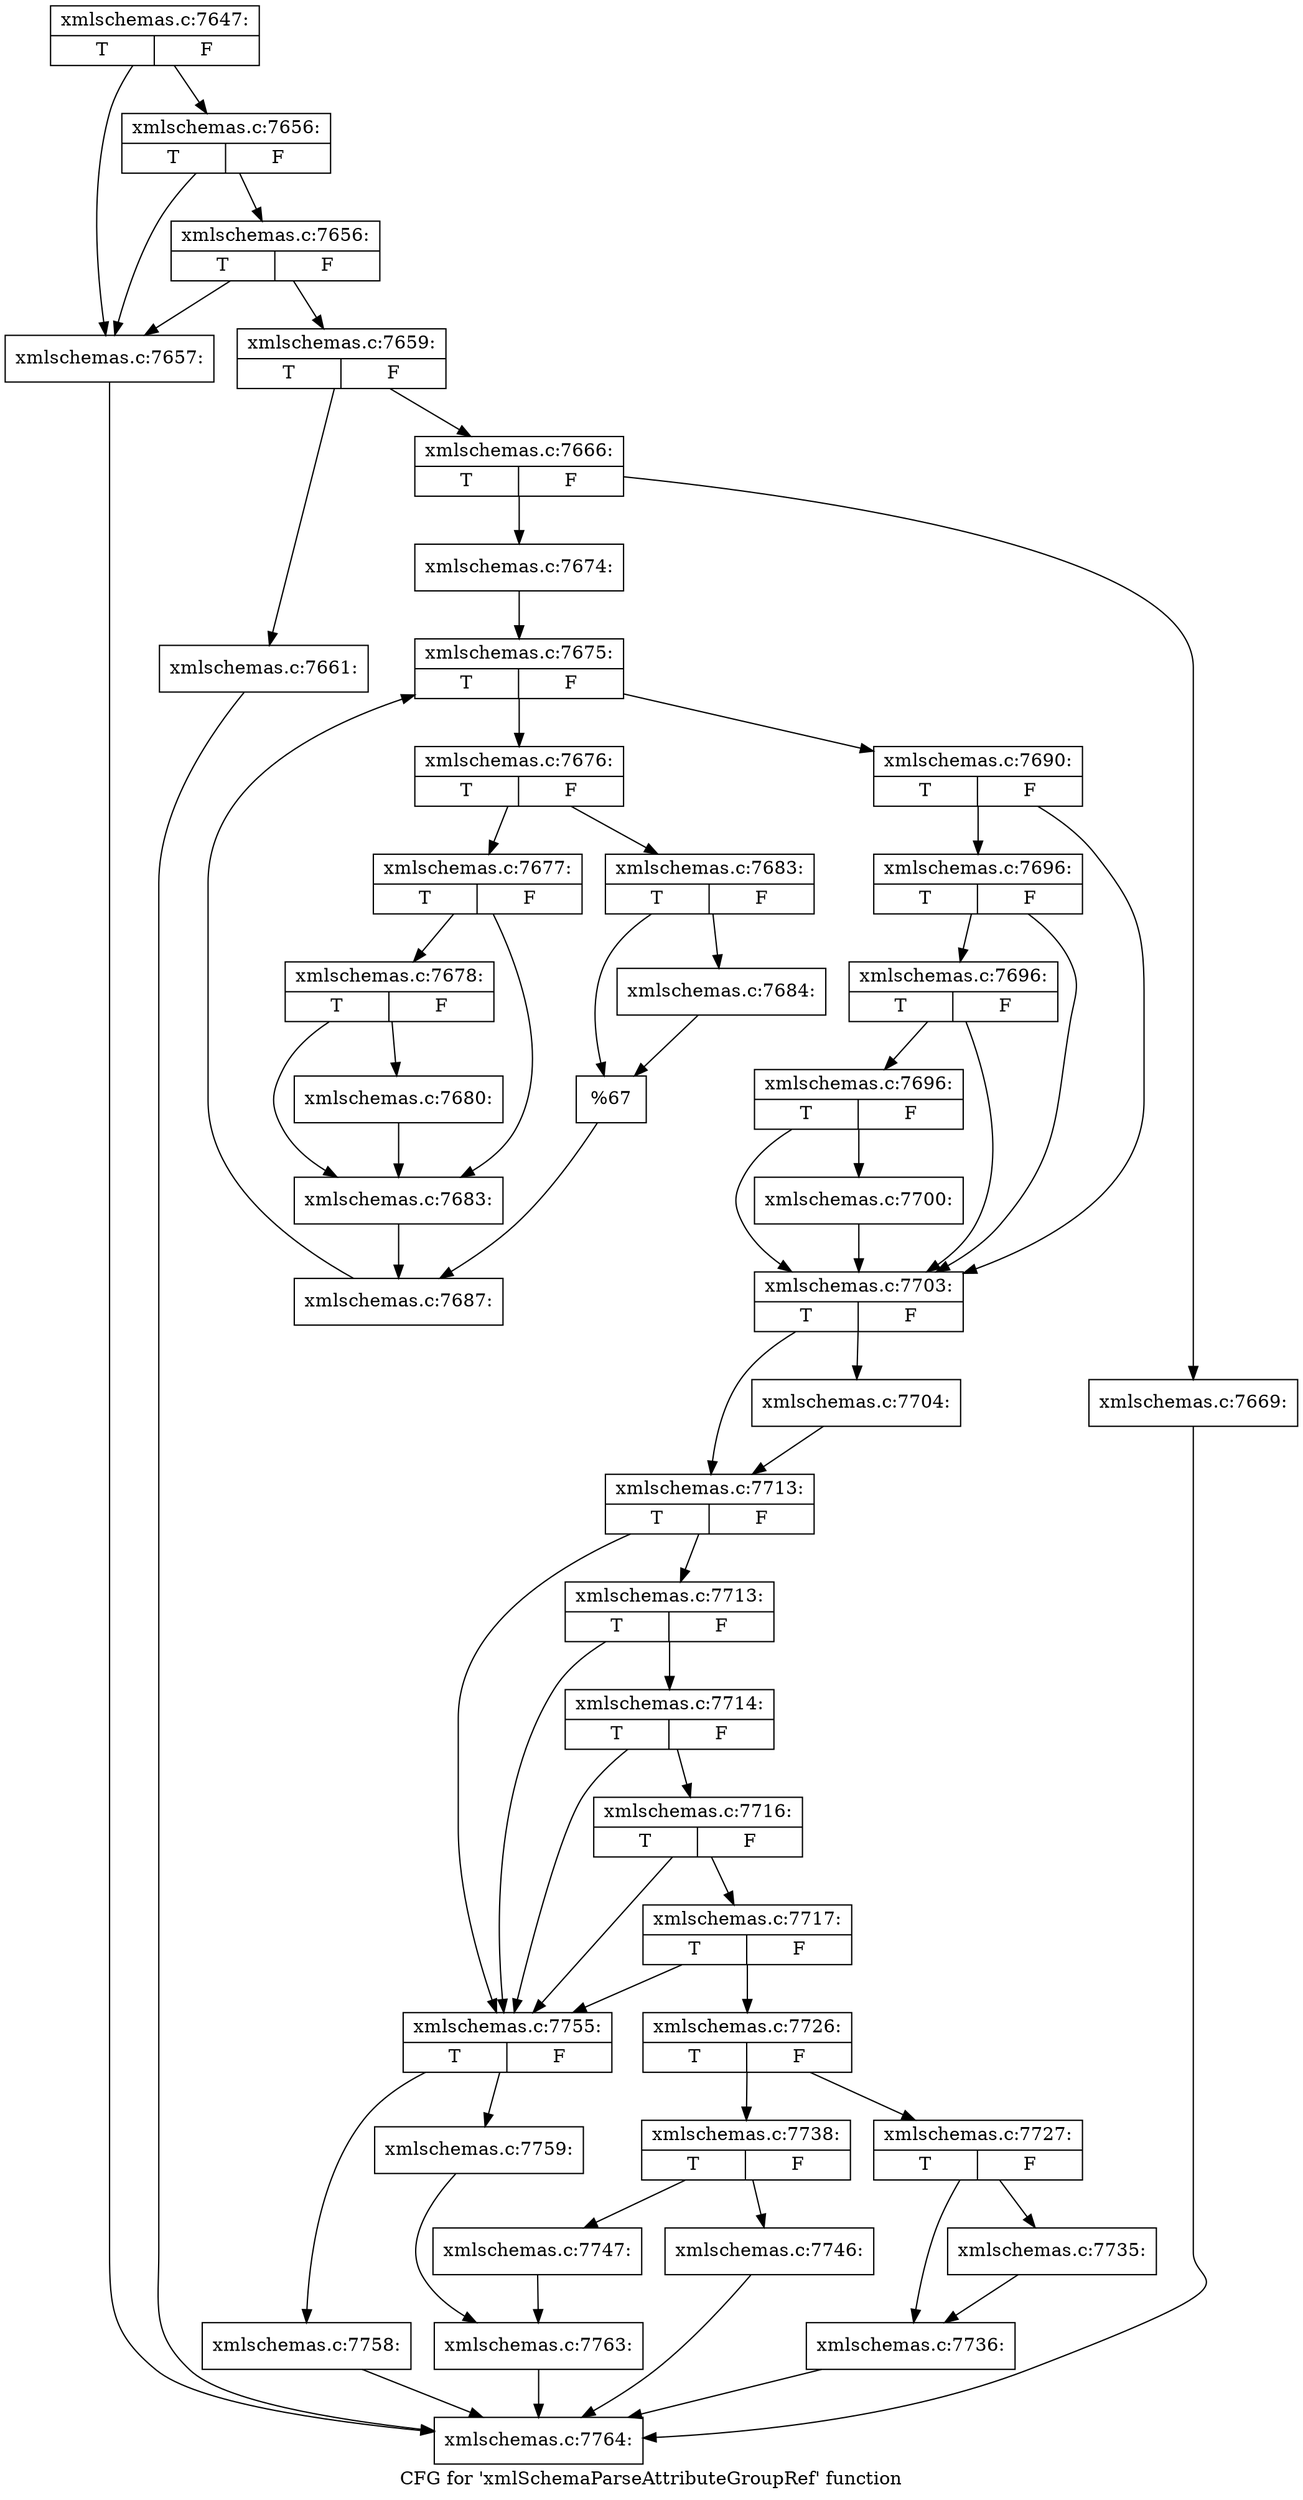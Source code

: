 digraph "CFG for 'xmlSchemaParseAttributeGroupRef' function" {
	label="CFG for 'xmlSchemaParseAttributeGroupRef' function";

	Node0x4f3e0c0 [shape=record,label="{xmlschemas.c:7647:|{<s0>T|<s1>F}}"];
	Node0x4f3e0c0 -> Node0x4f41770;
	Node0x4f3e0c0 -> Node0x4f41890;
	Node0x4f41890 [shape=record,label="{xmlschemas.c:7656:|{<s0>T|<s1>F}}"];
	Node0x4f41890 -> Node0x4f41770;
	Node0x4f41890 -> Node0x4f41810;
	Node0x4f41810 [shape=record,label="{xmlschemas.c:7656:|{<s0>T|<s1>F}}"];
	Node0x4f41810 -> Node0x4f41770;
	Node0x4f41810 -> Node0x4f417c0;
	Node0x4f41770 [shape=record,label="{xmlschemas.c:7657:}"];
	Node0x4f41770 -> Node0x4f3fe70;
	Node0x4f417c0 [shape=record,label="{xmlschemas.c:7659:|{<s0>T|<s1>F}}"];
	Node0x4f417c0 -> Node0x4f423c0;
	Node0x4f417c0 -> Node0x4f42410;
	Node0x4f423c0 [shape=record,label="{xmlschemas.c:7661:}"];
	Node0x4f423c0 -> Node0x4f3fe70;
	Node0x4f42410 [shape=record,label="{xmlschemas.c:7666:|{<s0>T|<s1>F}}"];
	Node0x4f42410 -> Node0x4f43020;
	Node0x4f42410 -> Node0x4f43070;
	Node0x4f43020 [shape=record,label="{xmlschemas.c:7669:}"];
	Node0x4f43020 -> Node0x4f3fe70;
	Node0x4f43070 [shape=record,label="{xmlschemas.c:7674:}"];
	Node0x4f43070 -> Node0x4f43a60;
	Node0x4f43a60 [shape=record,label="{xmlschemas.c:7675:|{<s0>T|<s1>F}}"];
	Node0x4f43a60 -> Node0x4f43e50;
	Node0x4f43a60 -> Node0x4f43c80;
	Node0x4f43e50 [shape=record,label="{xmlschemas.c:7676:|{<s0>T|<s1>F}}"];
	Node0x4f43e50 -> Node0x4f44010;
	Node0x4f43e50 -> Node0x4f440b0;
	Node0x4f44010 [shape=record,label="{xmlschemas.c:7677:|{<s0>T|<s1>F}}"];
	Node0x4f44010 -> Node0x4f44510;
	Node0x4f44010 -> Node0x4f44560;
	Node0x4f44560 [shape=record,label="{xmlschemas.c:7678:|{<s0>T|<s1>F}}"];
	Node0x4f44560 -> Node0x4f44510;
	Node0x4f44560 -> Node0x4f444c0;
	Node0x4f444c0 [shape=record,label="{xmlschemas.c:7680:}"];
	Node0x4f444c0 -> Node0x4f44510;
	Node0x4f44510 [shape=record,label="{xmlschemas.c:7683:}"];
	Node0x4f44510 -> Node0x4f44060;
	Node0x4f440b0 [shape=record,label="{xmlschemas.c:7683:|{<s0>T|<s1>F}}"];
	Node0x4f440b0 -> Node0x4f452f0;
	Node0x4f440b0 -> Node0x4f45340;
	Node0x4f452f0 [shape=record,label="{xmlschemas.c:7684:}"];
	Node0x4f452f0 -> Node0x4f45340;
	Node0x4f45340 [shape=record,label="{%67}"];
	Node0x4f45340 -> Node0x4f44060;
	Node0x4f44060 [shape=record,label="{xmlschemas.c:7687:}"];
	Node0x4f44060 -> Node0x4f43a60;
	Node0x4f43c80 [shape=record,label="{xmlschemas.c:7690:|{<s0>T|<s1>F}}"];
	Node0x4f43c80 -> Node0x4f467e0;
	Node0x4f43c80 -> Node0x4f466c0;
	Node0x4f467e0 [shape=record,label="{xmlschemas.c:7696:|{<s0>T|<s1>F}}"];
	Node0x4f467e0 -> Node0x4f46790;
	Node0x4f467e0 -> Node0x4f466c0;
	Node0x4f46790 [shape=record,label="{xmlschemas.c:7696:|{<s0>T|<s1>F}}"];
	Node0x4f46790 -> Node0x4f46710;
	Node0x4f46790 -> Node0x4f466c0;
	Node0x4f46710 [shape=record,label="{xmlschemas.c:7696:|{<s0>T|<s1>F}}"];
	Node0x4f46710 -> Node0x4f46670;
	Node0x4f46710 -> Node0x4f466c0;
	Node0x4f46670 [shape=record,label="{xmlschemas.c:7700:}"];
	Node0x4f46670 -> Node0x4f466c0;
	Node0x4f466c0 [shape=record,label="{xmlschemas.c:7703:|{<s0>T|<s1>F}}"];
	Node0x4f466c0 -> Node0x4f47a40;
	Node0x4f466c0 -> Node0x4f47a90;
	Node0x4f47a40 [shape=record,label="{xmlschemas.c:7704:}"];
	Node0x4f47a40 -> Node0x4f47a90;
	Node0x4f47a90 [shape=record,label="{xmlschemas.c:7713:|{<s0>T|<s1>F}}"];
	Node0x4f47a90 -> Node0x4f48510;
	Node0x4f47a90 -> Node0x4f48340;
	Node0x4f48510 [shape=record,label="{xmlschemas.c:7713:|{<s0>T|<s1>F}}"];
	Node0x4f48510 -> Node0x4f48490;
	Node0x4f48510 -> Node0x4f48340;
	Node0x4f48490 [shape=record,label="{xmlschemas.c:7714:|{<s0>T|<s1>F}}"];
	Node0x4f48490 -> Node0x4f48410;
	Node0x4f48490 -> Node0x4f48340;
	Node0x4f48410 [shape=record,label="{xmlschemas.c:7716:|{<s0>T|<s1>F}}"];
	Node0x4f48410 -> Node0x4f48390;
	Node0x4f48410 -> Node0x4f48340;
	Node0x4f48390 [shape=record,label="{xmlschemas.c:7717:|{<s0>T|<s1>F}}"];
	Node0x4f48390 -> Node0x4f482a0;
	Node0x4f48390 -> Node0x4f48340;
	Node0x4f482a0 [shape=record,label="{xmlschemas.c:7726:|{<s0>T|<s1>F}}"];
	Node0x4f482a0 -> Node0x4f49bb0;
	Node0x4f482a0 -> Node0x4f49c00;
	Node0x4f49bb0 [shape=record,label="{xmlschemas.c:7727:|{<s0>T|<s1>F}}"];
	Node0x4f49bb0 -> Node0x4f4abb0;
	Node0x4f49bb0 -> Node0x4f4ac00;
	Node0x4f4abb0 [shape=record,label="{xmlschemas.c:7735:}"];
	Node0x4f4abb0 -> Node0x4f4ac00;
	Node0x4f4ac00 [shape=record,label="{xmlschemas.c:7736:}"];
	Node0x4f4ac00 -> Node0x4f3fe70;
	Node0x4f49c00 [shape=record,label="{xmlschemas.c:7738:|{<s0>T|<s1>F}}"];
	Node0x4f49c00 -> Node0x4f4b9b0;
	Node0x4f49c00 -> Node0x4f4ba00;
	Node0x4f4b9b0 [shape=record,label="{xmlschemas.c:7746:}"];
	Node0x4f4b9b0 -> Node0x4f3fe70;
	Node0x4f4ba00 [shape=record,label="{xmlschemas.c:7747:}"];
	Node0x4f4ba00 -> Node0x4f482f0;
	Node0x4f48340 [shape=record,label="{xmlschemas.c:7755:|{<s0>T|<s1>F}}"];
	Node0x4f48340 -> Node0x4f4ca50;
	Node0x4f48340 -> Node0x4f4caa0;
	Node0x4f4ca50 [shape=record,label="{xmlschemas.c:7758:}"];
	Node0x4f4ca50 -> Node0x4f3fe70;
	Node0x4f4caa0 [shape=record,label="{xmlschemas.c:7759:}"];
	Node0x4f4caa0 -> Node0x4f482f0;
	Node0x4f482f0 [shape=record,label="{xmlschemas.c:7763:}"];
	Node0x4f482f0 -> Node0x4f3fe70;
	Node0x4f3fe70 [shape=record,label="{xmlschemas.c:7764:}"];
}
